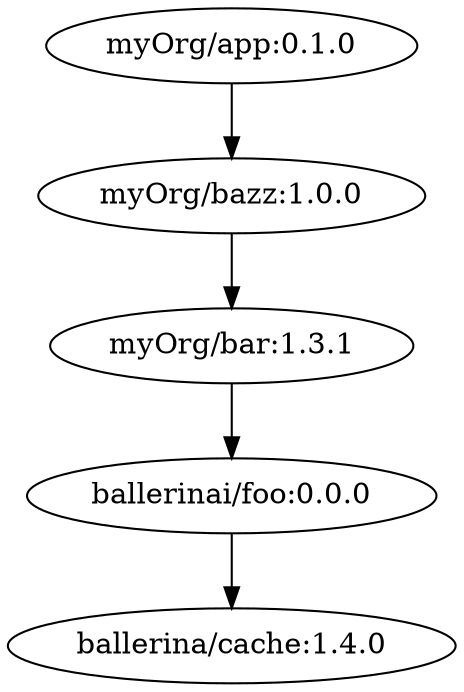 digraph "example1" {
    "myOrg/app:0.1.0" -> "myOrg/bazz:1.0.0"
    "myOrg/bazz:1.0.0" -> "myOrg/bar:1.3.1"
    "myOrg/bar:1.3.1" -> "ballerinai/foo:0.0.0"
    "ballerinai/foo:0.0.0" -> "ballerina/cache:1.4.0"
}
